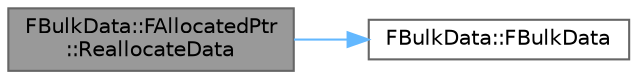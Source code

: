 digraph "FBulkData::FAllocatedPtr::ReallocateData"
{
 // INTERACTIVE_SVG=YES
 // LATEX_PDF_SIZE
  bgcolor="transparent";
  edge [fontname=Helvetica,fontsize=10,labelfontname=Helvetica,labelfontsize=10];
  node [fontname=Helvetica,fontsize=10,shape=box,height=0.2,width=0.4];
  rankdir="LR";
  Node1 [id="Node000001",label="FBulkData::FAllocatedPtr\l::ReallocateData",height=0.2,width=0.4,color="gray40", fillcolor="grey60", style="filled", fontcolor="black",tooltip=" "];
  Node1 -> Node2 [id="edge1_Node000001_Node000002",color="steelblue1",style="solid",tooltip=" "];
  Node2 [id="Node000002",label="FBulkData::FBulkData",height=0.2,width=0.4,color="grey40", fillcolor="white", style="filled",URL="$d4/d9b/classFBulkData.html#a541062e93f681f93489db7dc60334ab5",tooltip="Constructor, initializing all member variables."];
}
